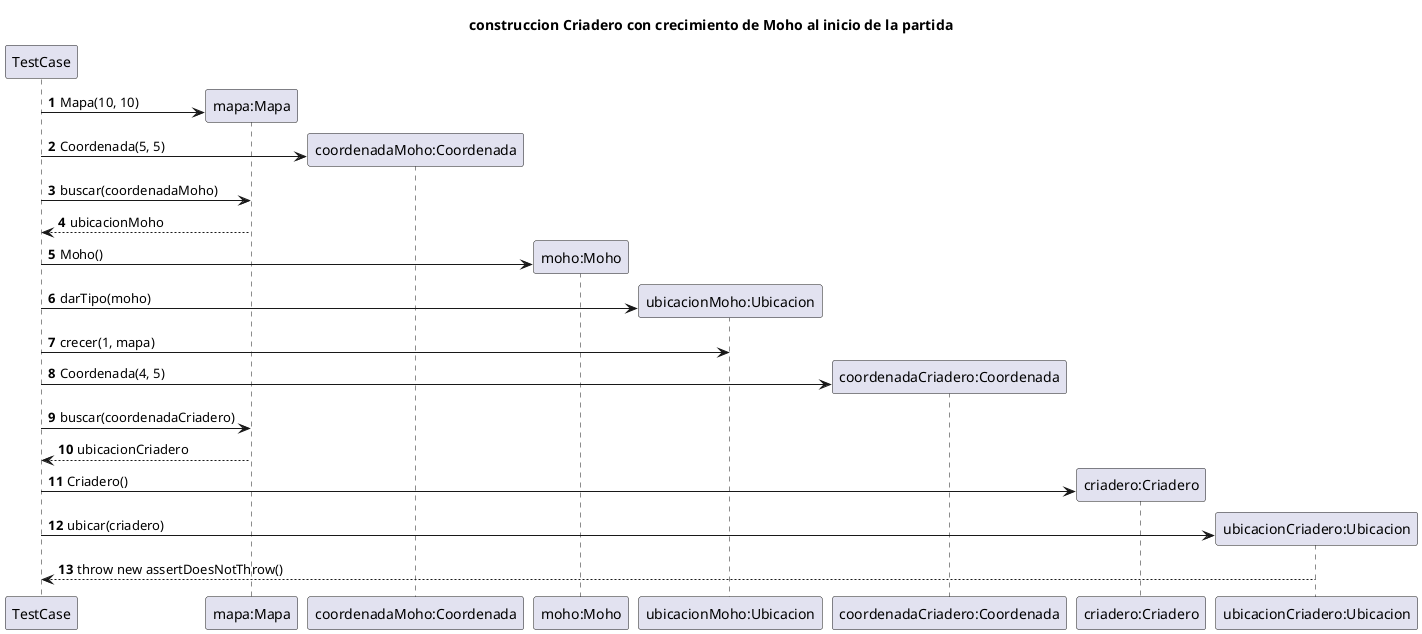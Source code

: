 @startuml
'https://plantuml.com/sequence-diagram
title construccion Criadero con crecimiento de Moho al inicio de la partida
autonumber
create "TestCase"
create "mapa:Mapa"
"TestCase" -> "mapa:Mapa": Mapa(10, 10)
create "coordenadaMoho:Coordenada"
"TestCase" -> "coordenadaMoho:Coordenada": Coordenada(5, 5)
"TestCase" -> "mapa:Mapa": buscar(coordenadaMoho)
"mapa:Mapa" --> "TestCase": ubicacionMoho
create "moho:Moho"
"TestCase" -> "moho:Moho": Moho()
create "ubicacionMoho:Ubicacion"
"TestCase" -> "ubicacionMoho:Ubicacion":darTipo(moho)
"TestCase" -> "ubicacionMoho:Ubicacion":crecer(1, mapa)
create "coordenadaCriadero:Coordenada"
"TestCase" -> "coordenadaCriadero:Coordenada":Coordenada(4, 5)
"TestCase" -> "mapa:Mapa": buscar(coordenadaCriadero)
"mapa:Mapa" --> "TestCase": ubicacionCriadero
create "criadero:Criadero"
"TestCase" -> "criadero:Criadero": Criadero()


create "ubicacionCriadero:Ubicacion"
"TestCase" -> "ubicacionCriadero:Ubicacion":ubicar(criadero)
"ubicacionCriadero:Ubicacion" --> "TestCase":throw new assertDoesNotThrow()





@enduml